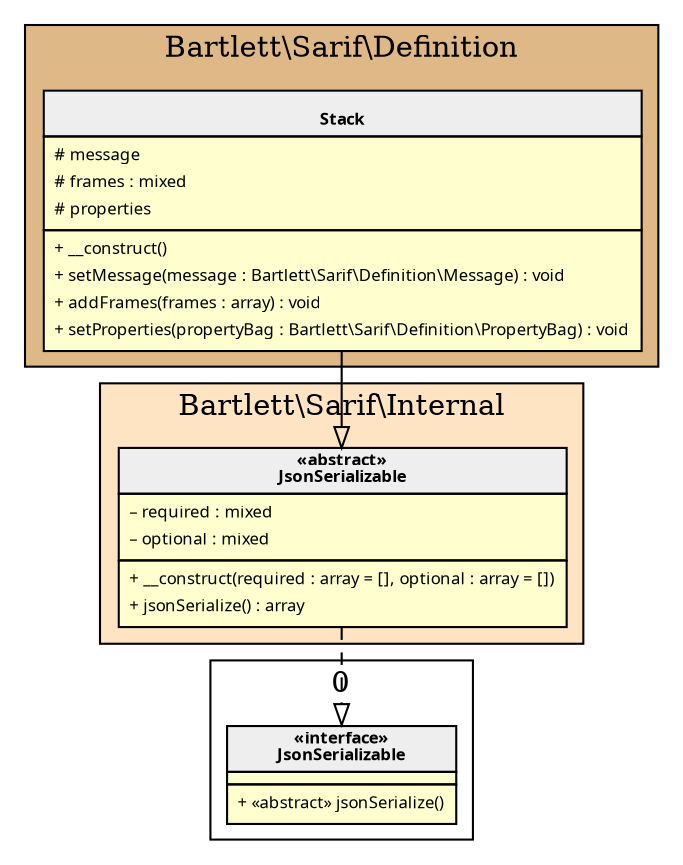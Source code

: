 digraph {
  graph [name="G" overlap="false" rankdir="TB" bgcolor="transparent"]
  node [fontname="Verdana" fontsize=8 shape="none" margin=0 fillcolor="#FEFECE" style="filled"]
  edge [fontname="Verdana" fontsize=8]
  subgraph cluster_0 {
    graph [bgcolor="BurlyWood"]
    label = "Bartlett\\Sarif\\Definition"
    "Bartlett\\Sarif\\Definition\\Stack" [shape="none" label=<
<table cellspacing="0" border="0" cellborder="1">
    <tr><td bgcolor="#eeeeee"><b><br/>Stack</b></td></tr>
    <tr><td><table border="0" cellspacing="0" cellpadding="2">
    <tr><td align="left"># message</td></tr>
    <tr><td align="left"># frames : mixed</td></tr>
    <tr><td align="left"># properties</td></tr>
</table></td></tr>
    <tr><td><table border="0" cellspacing="0" cellpadding="2">
    <tr><td align="left">+ __construct()</td></tr>
    <tr><td align="left">+ setMessage(message : Bartlett\\Sarif\\Definition\\Message) : void</td></tr>
    <tr><td align="left">+ addFrames(frames : array) : void</td></tr>
    <tr><td align="left">+ setProperties(propertyBag : Bartlett\\Sarif\\Definition\\PropertyBag) : void</td></tr>
</table></td></tr>
</table>>]
  }
  subgraph cluster_1 {
    graph [bgcolor="Bisque"]
    label = "Bartlett\\Sarif\\Internal"
    "Bartlett\\Sarif\\Internal\\JsonSerializable" [shape="none" label=<
<table cellspacing="0" border="0" cellborder="1">
    <tr><td bgcolor="#eeeeee"><b>«abstract»<br/>JsonSerializable</b></td></tr>
    <tr><td><table border="0" cellspacing="0" cellpadding="2">
    <tr><td align="left">– required : mixed</td></tr>
    <tr><td align="left">– optional : mixed</td></tr>
</table></td></tr>
    <tr><td><table border="0" cellspacing="0" cellpadding="2">
    <tr><td align="left">+ __construct(required : array = [], optional : array = [])</td></tr>
    <tr><td align="left">+ jsonSerialize() : array</td></tr>
</table></td></tr>
</table>>]
  }
  subgraph cluster_2 {
    label = 0
    "JsonSerializable" [shape="none" label=<
<table cellspacing="0" border="0" cellborder="1">
    <tr><td bgcolor="#eeeeee"><b>«interface»<br/>JsonSerializable</b></td></tr>
    <tr><td></td></tr>
    <tr><td><table border="0" cellspacing="0" cellpadding="2">
    <tr><td align="left">+ «abstract» jsonSerialize()</td></tr>
</table></td></tr>
</table>>]
  }
  "Bartlett\\Sarif\\Internal\\JsonSerializable" -> "JsonSerializable" [arrowhead="empty" style="dashed"]
  "Bartlett\\Sarif\\Definition\\Stack" -> "Bartlett\\Sarif\\Internal\\JsonSerializable" [arrowhead="empty" style="filled"]
}
